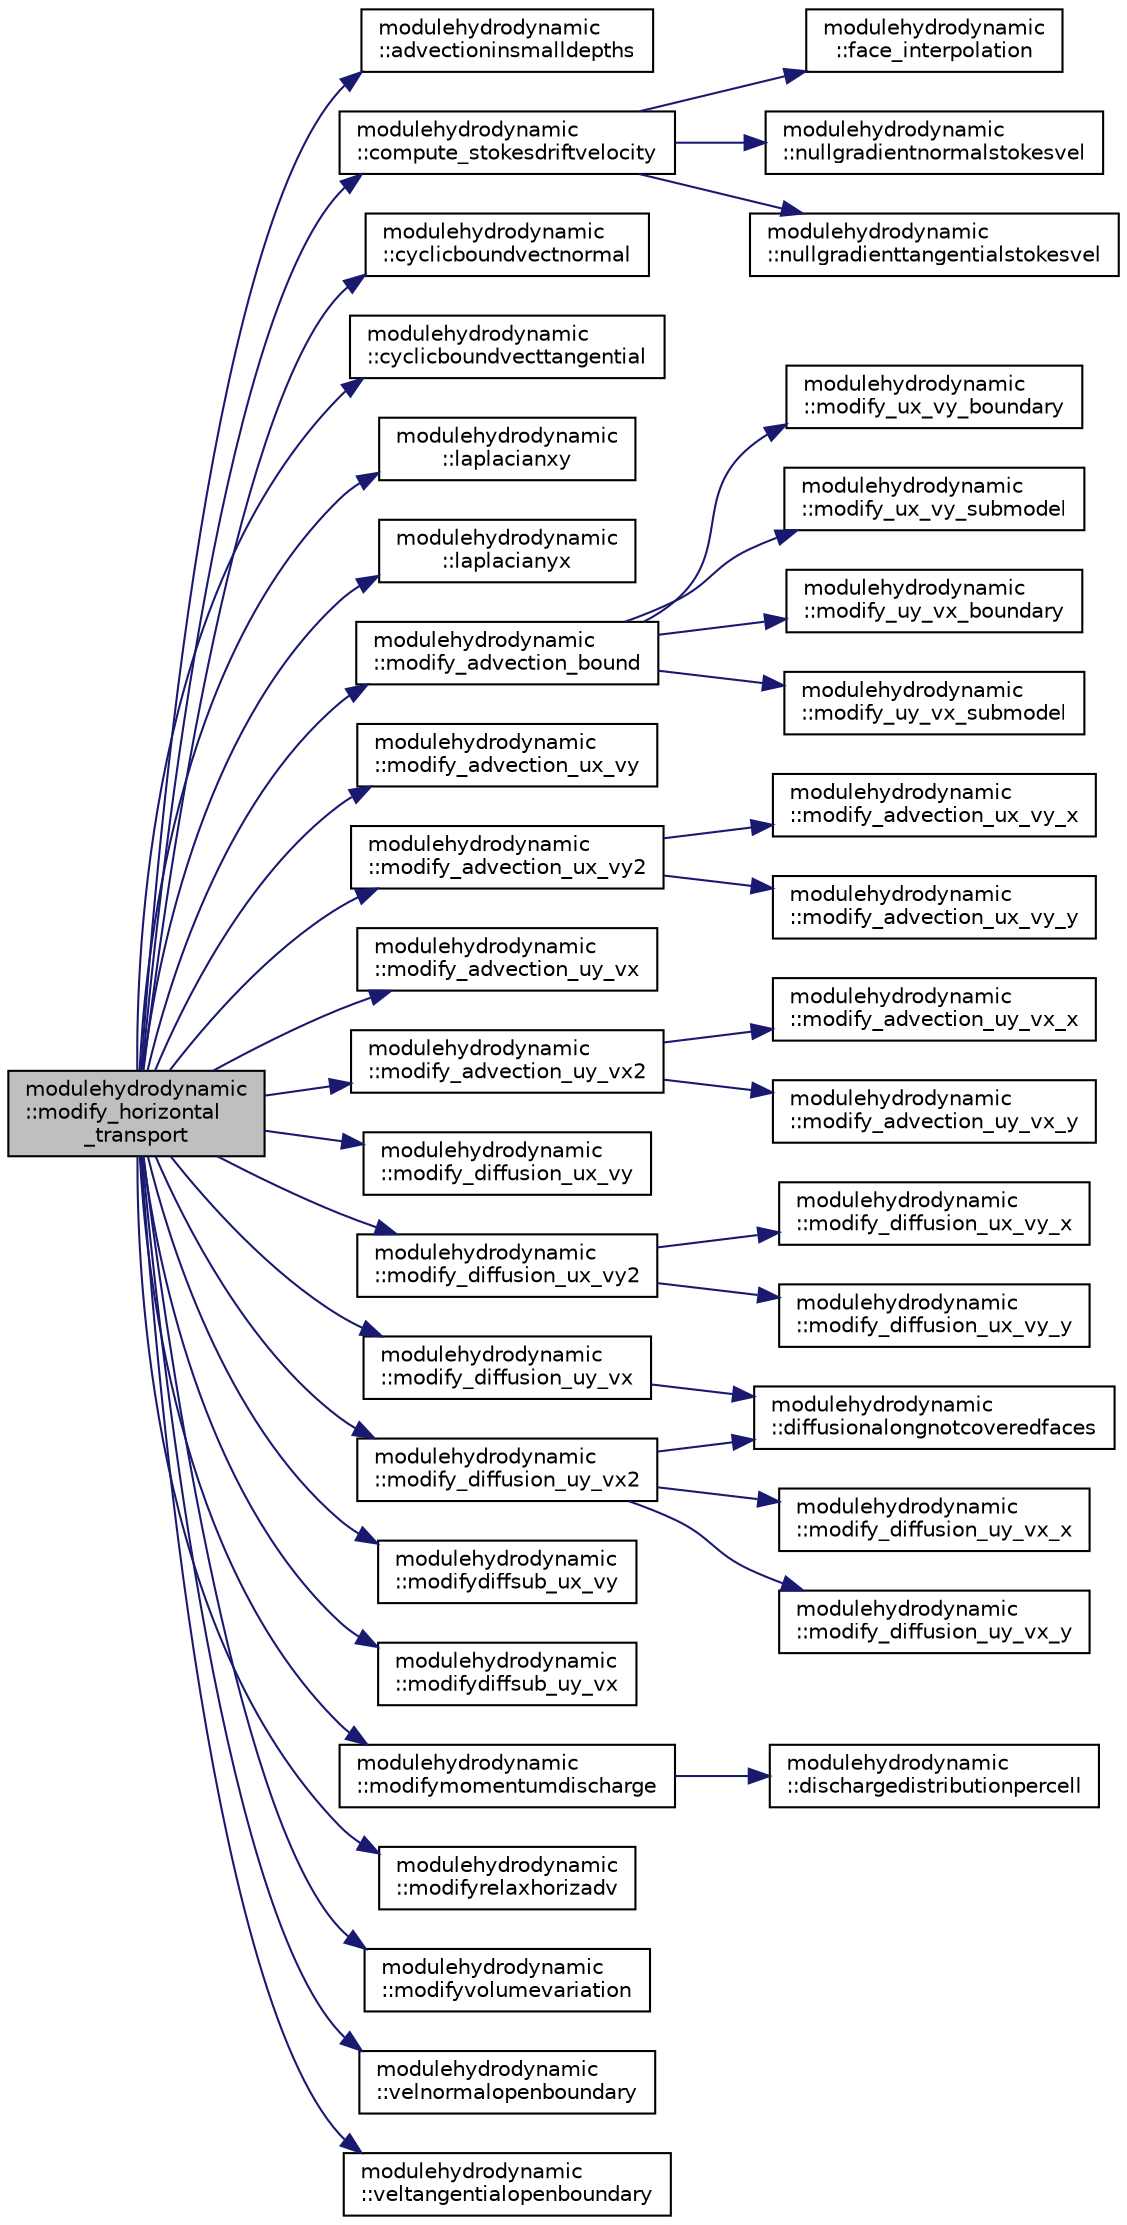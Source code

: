 digraph "modulehydrodynamic::modify_horizontal_transport"
{
 // LATEX_PDF_SIZE
  edge [fontname="Helvetica",fontsize="10",labelfontname="Helvetica",labelfontsize="10"];
  node [fontname="Helvetica",fontsize="10",shape=record];
  rankdir="LR";
  Node1 [label="modulehydrodynamic\l::modify_horizontal\l_transport",height=0.2,width=0.4,color="black", fillcolor="grey75", style="filled", fontcolor="black",tooltip=" "];
  Node1 -> Node2 [color="midnightblue",fontsize="10",style="solid",fontname="Helvetica"];
  Node2 [label="modulehydrodynamic\l::advectioninsmalldepths",height=0.2,width=0.4,color="black", fillcolor="white", style="filled",URL="$namespacemodulehydrodynamic.html#afb548a927ee2fd2189deebf674794975",tooltip=" "];
  Node1 -> Node3 [color="midnightblue",fontsize="10",style="solid",fontname="Helvetica"];
  Node3 [label="modulehydrodynamic\l::compute_stokesdriftvelocity",height=0.2,width=0.4,color="black", fillcolor="white", style="filled",URL="$namespacemodulehydrodynamic.html#aa9d607cb819115ecbd2eaade1767926c",tooltip=" "];
  Node3 -> Node4 [color="midnightblue",fontsize="10",style="solid",fontname="Helvetica"];
  Node4 [label="modulehydrodynamic\l::face_interpolation",height=0.2,width=0.4,color="black", fillcolor="white", style="filled",URL="$namespacemodulehydrodynamic.html#aeaeab24d9e7539d66950b61105ead64f",tooltip=" "];
  Node3 -> Node5 [color="midnightblue",fontsize="10",style="solid",fontname="Helvetica"];
  Node5 [label="modulehydrodynamic\l::nullgradientnormalstokesvel",height=0.2,width=0.4,color="black", fillcolor="white", style="filled",URL="$namespacemodulehydrodynamic.html#a4ecf50b9477e7ba12adebe7aef0435c9",tooltip=" "];
  Node3 -> Node6 [color="midnightblue",fontsize="10",style="solid",fontname="Helvetica"];
  Node6 [label="modulehydrodynamic\l::nullgradienttangentialstokesvel",height=0.2,width=0.4,color="black", fillcolor="white", style="filled",URL="$namespacemodulehydrodynamic.html#a0b72f75ffb8470f241904b141a68198e",tooltip=" "];
  Node1 -> Node7 [color="midnightblue",fontsize="10",style="solid",fontname="Helvetica"];
  Node7 [label="modulehydrodynamic\l::cyclicboundvectnormal",height=0.2,width=0.4,color="black", fillcolor="white", style="filled",URL="$namespacemodulehydrodynamic.html#ab70188c3f183ae7e6142adec6d3ea9fe",tooltip=" "];
  Node1 -> Node8 [color="midnightblue",fontsize="10",style="solid",fontname="Helvetica"];
  Node8 [label="modulehydrodynamic\l::cyclicboundvecttangential",height=0.2,width=0.4,color="black", fillcolor="white", style="filled",URL="$namespacemodulehydrodynamic.html#a0d8c9bbfb63616e6ad93ba589923c7eb",tooltip=" "];
  Node1 -> Node9 [color="midnightblue",fontsize="10",style="solid",fontname="Helvetica"];
  Node9 [label="modulehydrodynamic\l::laplacianxy",height=0.2,width=0.4,color="black", fillcolor="white", style="filled",URL="$namespacemodulehydrodynamic.html#ace3608af017892be075e4a7361ccedb6",tooltip=" "];
  Node1 -> Node10 [color="midnightblue",fontsize="10",style="solid",fontname="Helvetica"];
  Node10 [label="modulehydrodynamic\l::laplacianyx",height=0.2,width=0.4,color="black", fillcolor="white", style="filled",URL="$namespacemodulehydrodynamic.html#a24dd92fa72c14784cca1137f274f1cbd",tooltip=" "];
  Node1 -> Node11 [color="midnightblue",fontsize="10",style="solid",fontname="Helvetica"];
  Node11 [label="modulehydrodynamic\l::modify_advection_bound",height=0.2,width=0.4,color="black", fillcolor="white", style="filled",URL="$namespacemodulehydrodynamic.html#a07085db86ddaf25769704243d0003e91",tooltip=" "];
  Node11 -> Node12 [color="midnightblue",fontsize="10",style="solid",fontname="Helvetica"];
  Node12 [label="modulehydrodynamic\l::modify_ux_vy_boundary",height=0.2,width=0.4,color="black", fillcolor="white", style="filled",URL="$namespacemodulehydrodynamic.html#aa6b040cc956589c18c71f8802c0239ed",tooltip=" "];
  Node11 -> Node13 [color="midnightblue",fontsize="10",style="solid",fontname="Helvetica"];
  Node13 [label="modulehydrodynamic\l::modify_ux_vy_submodel",height=0.2,width=0.4,color="black", fillcolor="white", style="filled",URL="$namespacemodulehydrodynamic.html#a6396fb9a63198209bc95000bda6ab5fc",tooltip=" "];
  Node11 -> Node14 [color="midnightblue",fontsize="10",style="solid",fontname="Helvetica"];
  Node14 [label="modulehydrodynamic\l::modify_uy_vx_boundary",height=0.2,width=0.4,color="black", fillcolor="white", style="filled",URL="$namespacemodulehydrodynamic.html#a39fedec790eef204c11688a4105fcfc1",tooltip=" "];
  Node11 -> Node15 [color="midnightblue",fontsize="10",style="solid",fontname="Helvetica"];
  Node15 [label="modulehydrodynamic\l::modify_uy_vx_submodel",height=0.2,width=0.4,color="black", fillcolor="white", style="filled",URL="$namespacemodulehydrodynamic.html#afcaf5434809b23ffd61b09505bfda4f4",tooltip=" "];
  Node1 -> Node16 [color="midnightblue",fontsize="10",style="solid",fontname="Helvetica"];
  Node16 [label="modulehydrodynamic\l::modify_advection_ux_vy",height=0.2,width=0.4,color="black", fillcolor="white", style="filled",URL="$namespacemodulehydrodynamic.html#af43a9493ede9bd9769c3084aeeb523f8",tooltip=" "];
  Node1 -> Node17 [color="midnightblue",fontsize="10",style="solid",fontname="Helvetica"];
  Node17 [label="modulehydrodynamic\l::modify_advection_ux_vy2",height=0.2,width=0.4,color="black", fillcolor="white", style="filled",URL="$namespacemodulehydrodynamic.html#ae42183f0c1d086f859e7d3d9ee46eac2",tooltip=" "];
  Node17 -> Node18 [color="midnightblue",fontsize="10",style="solid",fontname="Helvetica"];
  Node18 [label="modulehydrodynamic\l::modify_advection_ux_vy_x",height=0.2,width=0.4,color="black", fillcolor="white", style="filled",URL="$namespacemodulehydrodynamic.html#a4138049b8cc7157967994415971ae5d8",tooltip=" "];
  Node17 -> Node19 [color="midnightblue",fontsize="10",style="solid",fontname="Helvetica"];
  Node19 [label="modulehydrodynamic\l::modify_advection_ux_vy_y",height=0.2,width=0.4,color="black", fillcolor="white", style="filled",URL="$namespacemodulehydrodynamic.html#a7b3dbfbcf5e5b17c0126cdd59abf9b91",tooltip=" "];
  Node1 -> Node20 [color="midnightblue",fontsize="10",style="solid",fontname="Helvetica"];
  Node20 [label="modulehydrodynamic\l::modify_advection_uy_vx",height=0.2,width=0.4,color="black", fillcolor="white", style="filled",URL="$namespacemodulehydrodynamic.html#ac84a050bb84449fb6c44f7788ee3ff4f",tooltip=" "];
  Node1 -> Node21 [color="midnightblue",fontsize="10",style="solid",fontname="Helvetica"];
  Node21 [label="modulehydrodynamic\l::modify_advection_uy_vx2",height=0.2,width=0.4,color="black", fillcolor="white", style="filled",URL="$namespacemodulehydrodynamic.html#af99ce289c70fcd7058dafb09027842df",tooltip=" "];
  Node21 -> Node22 [color="midnightblue",fontsize="10",style="solid",fontname="Helvetica"];
  Node22 [label="modulehydrodynamic\l::modify_advection_uy_vx_x",height=0.2,width=0.4,color="black", fillcolor="white", style="filled",URL="$namespacemodulehydrodynamic.html#a7ae17728fb87ba7176671ef42a8c692b",tooltip=" "];
  Node21 -> Node23 [color="midnightblue",fontsize="10",style="solid",fontname="Helvetica"];
  Node23 [label="modulehydrodynamic\l::modify_advection_uy_vx_y",height=0.2,width=0.4,color="black", fillcolor="white", style="filled",URL="$namespacemodulehydrodynamic.html#ac98826d0333a7dcdd1315b70b755e3c0",tooltip=" "];
  Node1 -> Node24 [color="midnightblue",fontsize="10",style="solid",fontname="Helvetica"];
  Node24 [label="modulehydrodynamic\l::modify_diffusion_ux_vy",height=0.2,width=0.4,color="black", fillcolor="white", style="filled",URL="$namespacemodulehydrodynamic.html#a1961c3204e40bc45322afca99ce797ea",tooltip=" "];
  Node1 -> Node25 [color="midnightblue",fontsize="10",style="solid",fontname="Helvetica"];
  Node25 [label="modulehydrodynamic\l::modify_diffusion_ux_vy2",height=0.2,width=0.4,color="black", fillcolor="white", style="filled",URL="$namespacemodulehydrodynamic.html#a5a4fb67308e9978095df8c749fce0891",tooltip=" "];
  Node25 -> Node26 [color="midnightblue",fontsize="10",style="solid",fontname="Helvetica"];
  Node26 [label="modulehydrodynamic\l::modify_diffusion_ux_vy_x",height=0.2,width=0.4,color="black", fillcolor="white", style="filled",URL="$namespacemodulehydrodynamic.html#ace0703ec78dfdc4235143db38e3bd3e7",tooltip=" "];
  Node25 -> Node27 [color="midnightblue",fontsize="10",style="solid",fontname="Helvetica"];
  Node27 [label="modulehydrodynamic\l::modify_diffusion_ux_vy_y",height=0.2,width=0.4,color="black", fillcolor="white", style="filled",URL="$namespacemodulehydrodynamic.html#ad4f555f85f2ad627671e2c0e87e37f7c",tooltip=" "];
  Node1 -> Node28 [color="midnightblue",fontsize="10",style="solid",fontname="Helvetica"];
  Node28 [label="modulehydrodynamic\l::modify_diffusion_uy_vx",height=0.2,width=0.4,color="black", fillcolor="white", style="filled",URL="$namespacemodulehydrodynamic.html#a8bf6e87d87f18ed2725786160a05e8d4",tooltip=" "];
  Node28 -> Node29 [color="midnightblue",fontsize="10",style="solid",fontname="Helvetica"];
  Node29 [label="modulehydrodynamic\l::diffusionalongnotcoveredfaces",height=0.2,width=0.4,color="black", fillcolor="white", style="filled",URL="$namespacemodulehydrodynamic.html#ab381daa0e16a21aa8f474a88fc7d11b7",tooltip=" "];
  Node1 -> Node30 [color="midnightblue",fontsize="10",style="solid",fontname="Helvetica"];
  Node30 [label="modulehydrodynamic\l::modify_diffusion_uy_vx2",height=0.2,width=0.4,color="black", fillcolor="white", style="filled",URL="$namespacemodulehydrodynamic.html#abe761c13bf45b0af8f071055565dde1c",tooltip=" "];
  Node30 -> Node29 [color="midnightblue",fontsize="10",style="solid",fontname="Helvetica"];
  Node30 -> Node31 [color="midnightblue",fontsize="10",style="solid",fontname="Helvetica"];
  Node31 [label="modulehydrodynamic\l::modify_diffusion_uy_vx_x",height=0.2,width=0.4,color="black", fillcolor="white", style="filled",URL="$namespacemodulehydrodynamic.html#a5487a0ea0ca8381de4e7f4f5a31d7316",tooltip=" "];
  Node30 -> Node32 [color="midnightblue",fontsize="10",style="solid",fontname="Helvetica"];
  Node32 [label="modulehydrodynamic\l::modify_diffusion_uy_vx_y",height=0.2,width=0.4,color="black", fillcolor="white", style="filled",URL="$namespacemodulehydrodynamic.html#a1582393f5687aca55064acd53ccb63b0",tooltip=" "];
  Node1 -> Node33 [color="midnightblue",fontsize="10",style="solid",fontname="Helvetica"];
  Node33 [label="modulehydrodynamic\l::modifydiffsub_ux_vy",height=0.2,width=0.4,color="black", fillcolor="white", style="filled",URL="$namespacemodulehydrodynamic.html#a0a591d70830b196d88bbd8d05d6c86f9",tooltip=" "];
  Node1 -> Node34 [color="midnightblue",fontsize="10",style="solid",fontname="Helvetica"];
  Node34 [label="modulehydrodynamic\l::modifydiffsub_uy_vx",height=0.2,width=0.4,color="black", fillcolor="white", style="filled",URL="$namespacemodulehydrodynamic.html#aa24ecffdbf571df45437d89566a622ae",tooltip=" "];
  Node1 -> Node35 [color="midnightblue",fontsize="10",style="solid",fontname="Helvetica"];
  Node35 [label="modulehydrodynamic\l::modifymomentumdischarge",height=0.2,width=0.4,color="black", fillcolor="white", style="filled",URL="$namespacemodulehydrodynamic.html#af3229a2d204d8a2f73afcb48b571d62e",tooltip=" "];
  Node35 -> Node36 [color="midnightblue",fontsize="10",style="solid",fontname="Helvetica"];
  Node36 [label="modulehydrodynamic\l::dischargedistributionpercell",height=0.2,width=0.4,color="black", fillcolor="white", style="filled",URL="$namespacemodulehydrodynamic.html#af887912ae7453edc3375d52c4f6cdfc3",tooltip=" "];
  Node1 -> Node37 [color="midnightblue",fontsize="10",style="solid",fontname="Helvetica"];
  Node37 [label="modulehydrodynamic\l::modifyrelaxhorizadv",height=0.2,width=0.4,color="black", fillcolor="white", style="filled",URL="$namespacemodulehydrodynamic.html#aec4110455ce119ce9bcf22264816f780",tooltip=" "];
  Node1 -> Node38 [color="midnightblue",fontsize="10",style="solid",fontname="Helvetica"];
  Node38 [label="modulehydrodynamic\l::modifyvolumevariation",height=0.2,width=0.4,color="black", fillcolor="white", style="filled",URL="$namespacemodulehydrodynamic.html#a4d5f643e0f8ee69139183ed0bd4a9482",tooltip=" "];
  Node1 -> Node39 [color="midnightblue",fontsize="10",style="solid",fontname="Helvetica"];
  Node39 [label="modulehydrodynamic\l::velnormalopenboundary",height=0.2,width=0.4,color="black", fillcolor="white", style="filled",URL="$namespacemodulehydrodynamic.html#af23df453cb52dbe604e896aba3b572aa",tooltip=" "];
  Node1 -> Node40 [color="midnightblue",fontsize="10",style="solid",fontname="Helvetica"];
  Node40 [label="modulehydrodynamic\l::veltangentialopenboundary",height=0.2,width=0.4,color="black", fillcolor="white", style="filled",URL="$namespacemodulehydrodynamic.html#a0be051dfb2855eb7014145fceaa64075",tooltip=" "];
}
